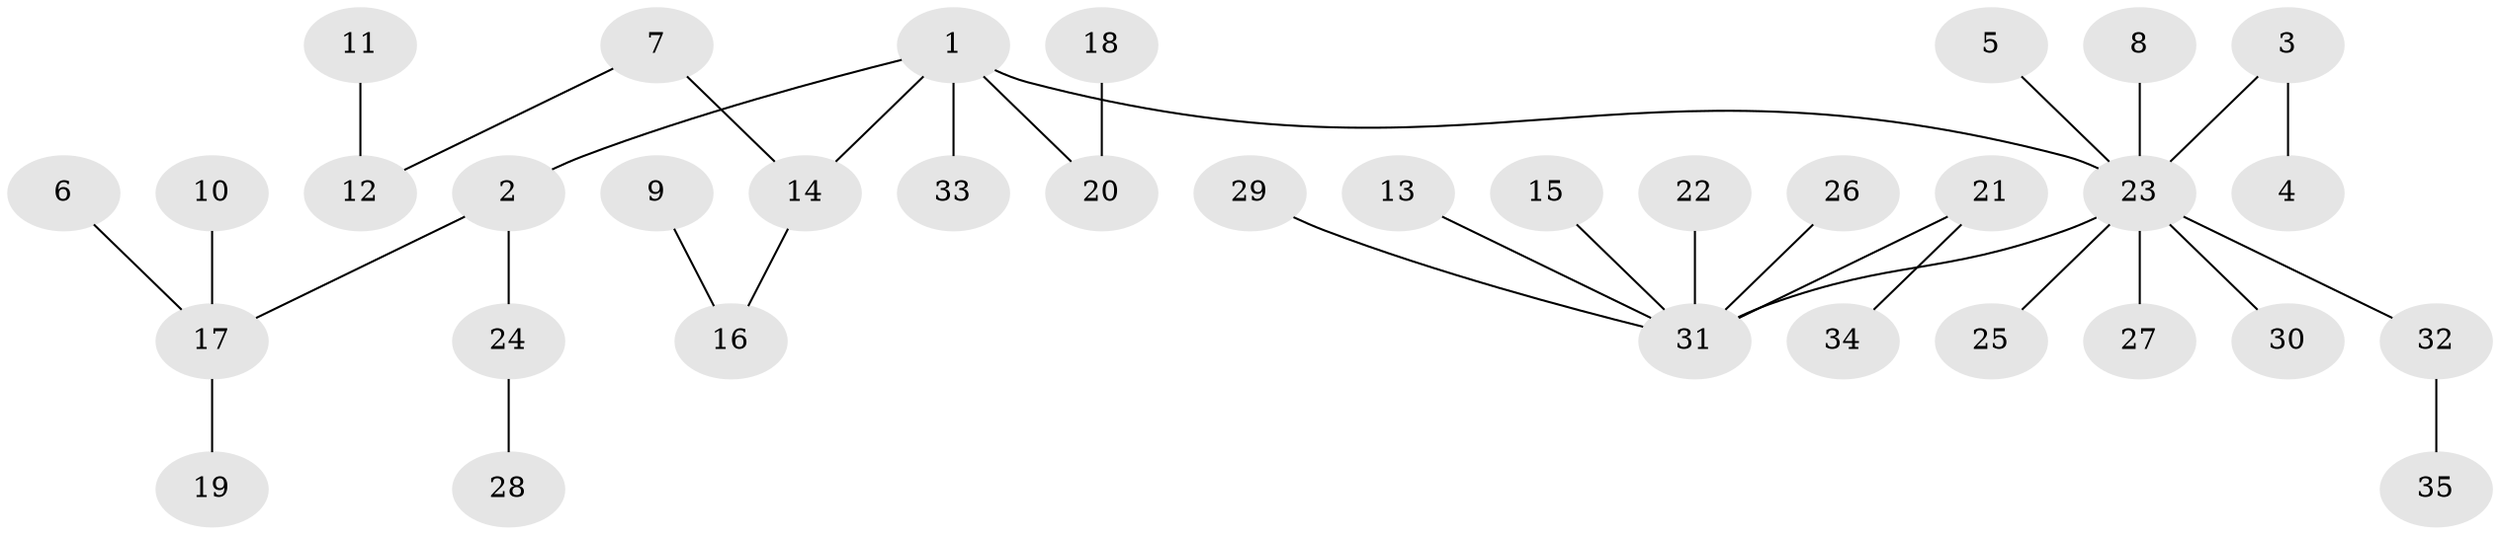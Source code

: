 // original degree distribution, {2: 0.2714285714285714, 5: 0.02857142857142857, 10: 0.014285714285714285, 4: 0.04285714285714286, 3: 0.12857142857142856, 1: 0.5, 6: 0.014285714285714285}
// Generated by graph-tools (version 1.1) at 2025/26/03/09/25 03:26:30]
// undirected, 35 vertices, 34 edges
graph export_dot {
graph [start="1"]
  node [color=gray90,style=filled];
  1;
  2;
  3;
  4;
  5;
  6;
  7;
  8;
  9;
  10;
  11;
  12;
  13;
  14;
  15;
  16;
  17;
  18;
  19;
  20;
  21;
  22;
  23;
  24;
  25;
  26;
  27;
  28;
  29;
  30;
  31;
  32;
  33;
  34;
  35;
  1 -- 2 [weight=1.0];
  1 -- 14 [weight=1.0];
  1 -- 20 [weight=1.0];
  1 -- 23 [weight=1.0];
  1 -- 33 [weight=1.0];
  2 -- 17 [weight=1.0];
  2 -- 24 [weight=1.0];
  3 -- 4 [weight=1.0];
  3 -- 23 [weight=1.0];
  5 -- 23 [weight=1.0];
  6 -- 17 [weight=1.0];
  7 -- 12 [weight=1.0];
  7 -- 14 [weight=1.0];
  8 -- 23 [weight=1.0];
  9 -- 16 [weight=1.0];
  10 -- 17 [weight=1.0];
  11 -- 12 [weight=1.0];
  13 -- 31 [weight=1.0];
  14 -- 16 [weight=1.0];
  15 -- 31 [weight=1.0];
  17 -- 19 [weight=1.0];
  18 -- 20 [weight=1.0];
  21 -- 31 [weight=1.0];
  21 -- 34 [weight=1.0];
  22 -- 31 [weight=1.0];
  23 -- 25 [weight=1.0];
  23 -- 27 [weight=1.0];
  23 -- 30 [weight=1.0];
  23 -- 31 [weight=1.0];
  23 -- 32 [weight=1.0];
  24 -- 28 [weight=1.0];
  26 -- 31 [weight=1.0];
  29 -- 31 [weight=1.0];
  32 -- 35 [weight=1.0];
}
